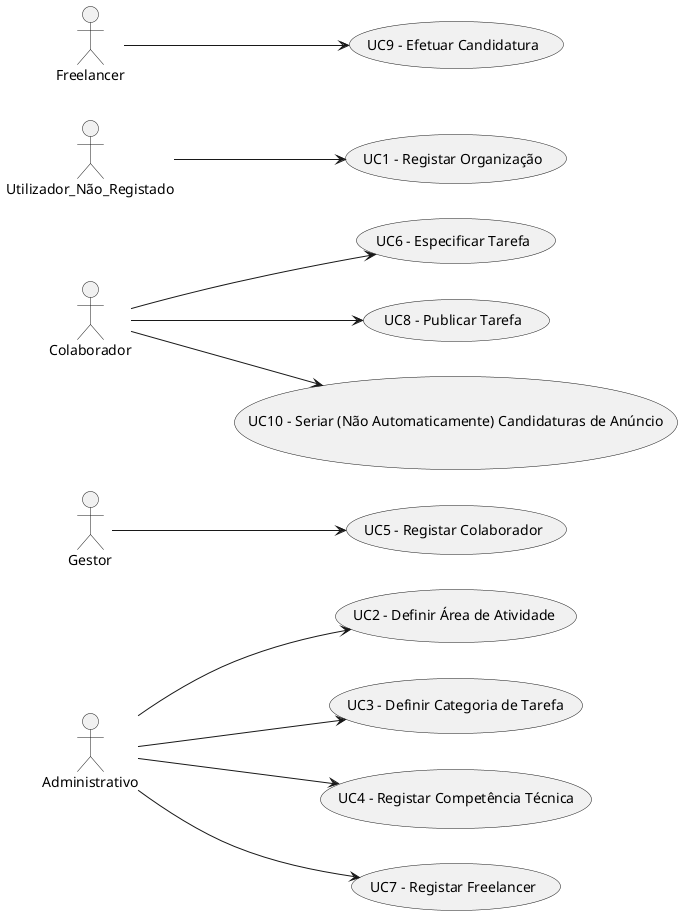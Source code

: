 @startuml

left to right direction

actor Administrativo AS a
actor Gestor AS g
actor Colaborador AS c
actor Utilizador_Não_Registado AS u
actor Freelancer AS f

usecase "UC1 - Registar Organização" AS UC1
usecase "UC2 - Definir Área de Atividade" AS UC2
usecase "UC3 - Definir Categoria de Tarefa" AS UC3
usecase "UC4 - Registar Competência Técnica" AS UC4
usecase "UC5 - Registar Colaborador" AS UC5
usecase "UC6 - Especificar Tarefa" AS UC6
usecase "UC7 - Registar Freelancer" AS UC7
usecase "UC8 - Publicar Tarefa" AS UC8
usecase "UC9 - Efetuar Candidatura" AS UC9
usecase "UC10 - Seriar (Não Automaticamente) Candidaturas de Anúncio" AS UC10

u --> UC1
a --> UC2
a --> UC3 
a --> UC4
g --> UC5 
c --> UC6
a --> UC7 
c --> UC8
f --> UC9 
c --> UC10

@enduml